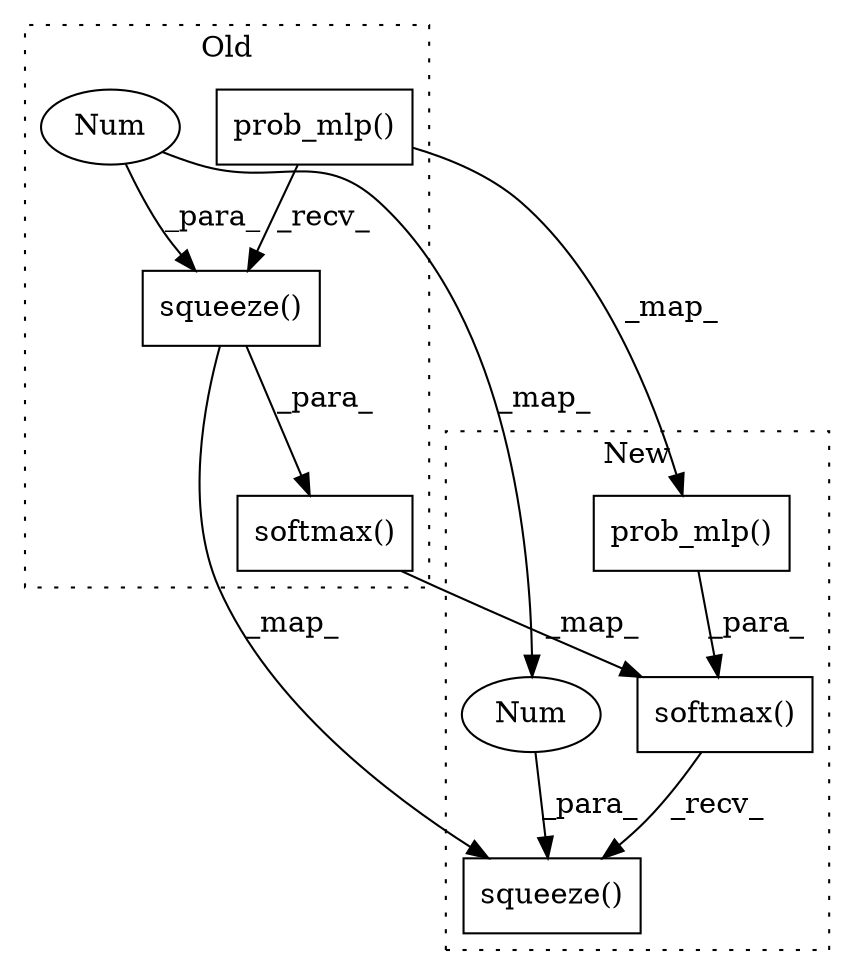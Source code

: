 digraph G {
subgraph cluster0 {
1 [label="prob_mlp()" a="75" s="3806,3832" l="14,1" shape="box"];
3 [label="squeeze()" a="75" s="3806,3844" l="36,1" shape="box"];
6 [label="Num" a="76" s="3842" l="2" shape="ellipse"];
8 [label="softmax()" a="75" s="3796,3845" l="10,9" shape="box"];
label = "Old";
style="dotted";
}
subgraph cluster1 {
2 [label="prob_mlp()" a="75" s="3902,3928" l="14,1" shape="box"];
4 [label="squeeze()" a="75" s="3892,3948" l="54,1" shape="box"];
5 [label="Num" a="76" s="3946" l="2" shape="ellipse"];
7 [label="softmax()" a="75" s="3892,3929" l="10,8" shape="box"];
label = "New";
style="dotted";
}
1 -> 2 [label="_map_"];
1 -> 3 [label="_recv_"];
2 -> 7 [label="_para_"];
3 -> 4 [label="_map_"];
3 -> 8 [label="_para_"];
5 -> 4 [label="_para_"];
6 -> 3 [label="_para_"];
6 -> 5 [label="_map_"];
7 -> 4 [label="_recv_"];
8 -> 7 [label="_map_"];
}